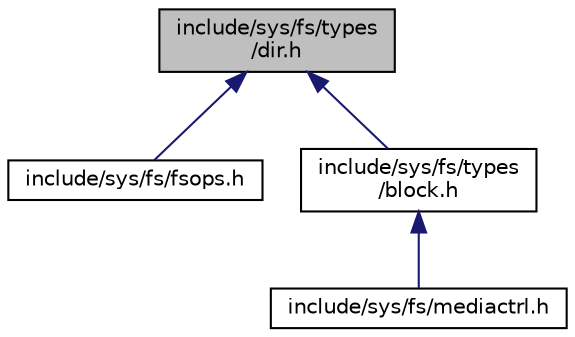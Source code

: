 digraph "include/sys/fs/types/dir.h"
{
 // LATEX_PDF_SIZE
  edge [fontname="Helvetica",fontsize="10",labelfontname="Helvetica",labelfontsize="10"];
  node [fontname="Helvetica",fontsize="10",shape=record];
  Node1 [label="include/sys/fs/types\l/dir.h",height=0.2,width=0.4,color="black", fillcolor="grey75", style="filled", fontcolor="black",tooltip="定义struct dir结构。"];
  Node1 -> Node2 [dir="back",color="midnightblue",fontsize="10",style="solid",fontname="Helvetica"];
  Node2 [label="include/sys/fs/fsops.h",height=0.2,width=0.4,color="black", fillcolor="white", style="filled",URL="$fsops_8h.html",tooltip="文件系统的核心操作。"];
  Node1 -> Node3 [dir="back",color="midnightblue",fontsize="10",style="solid",fontname="Helvetica"];
  Node3 [label="include/sys/fs/types\l/block.h",height=0.2,width=0.4,color="black", fillcolor="white", style="filled",URL="$block_8h.html",tooltip="定义文件系统块。"];
  Node3 -> Node4 [dir="back",color="midnightblue",fontsize="10",style="solid",fontname="Helvetica"];
  Node4 [label="include/sys/fs/mediactrl.h",height=0.2,width=0.4,color="black", fillcolor="white", style="filled",URL="$mediactrl_8h.html",tooltip="实现基本的介质管理。"];
}
